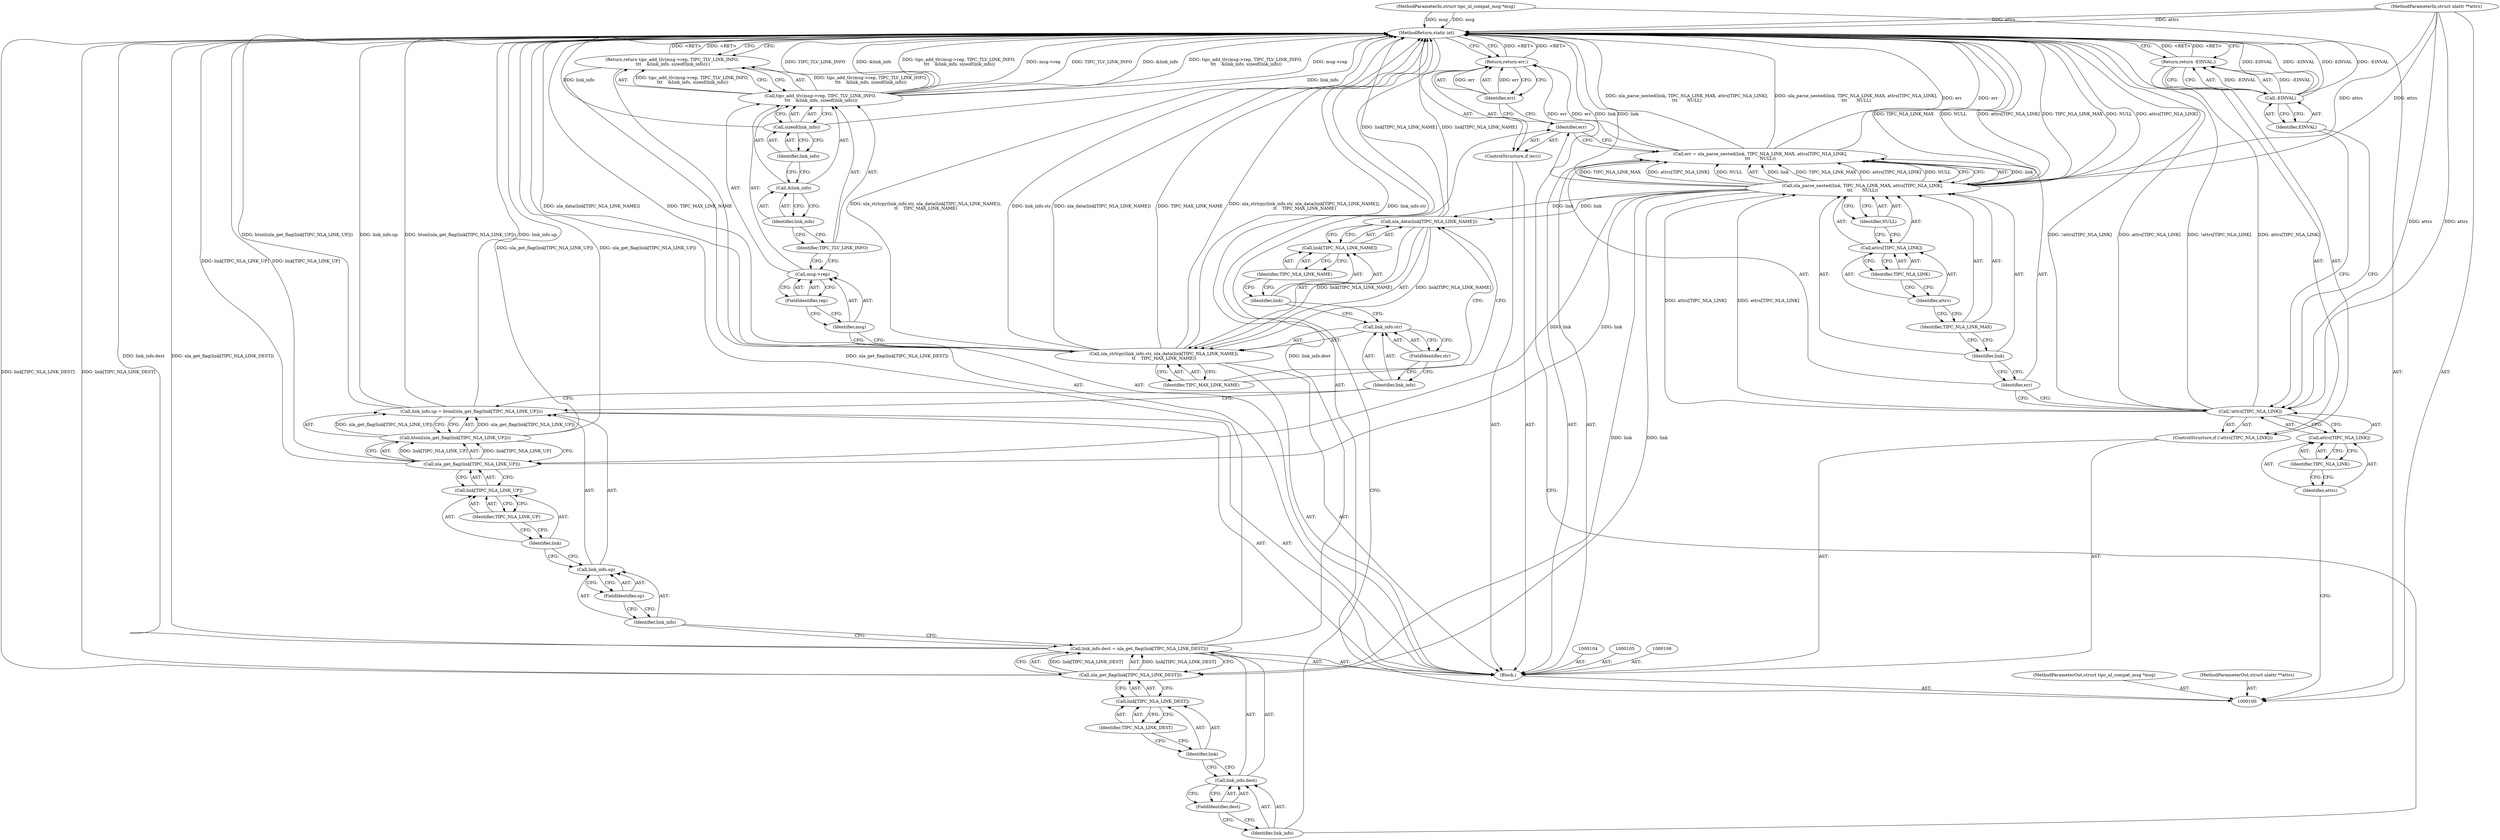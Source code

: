 digraph "0_linux_5d2be1422e02ccd697ccfcd45c85b4a26e6178e2" {
"1000164" [label="(MethodReturn,static int)"];
"1000101" [label="(MethodParameterIn,struct tipc_nl_compat_msg *msg)"];
"1000242" [label="(MethodParameterOut,struct tipc_nl_compat_msg *msg)"];
"1000115" [label="(Call,err = nla_parse_nested(link, TIPC_NLA_LINK_MAX, attrs[TIPC_NLA_LINK],\n\t\t\t       NULL))"];
"1000116" [label="(Identifier,err)"];
"1000118" [label="(Identifier,link)"];
"1000119" [label="(Identifier,TIPC_NLA_LINK_MAX)"];
"1000120" [label="(Call,attrs[TIPC_NLA_LINK])"];
"1000121" [label="(Identifier,attrs)"];
"1000122" [label="(Identifier,TIPC_NLA_LINK)"];
"1000117" [label="(Call,nla_parse_nested(link, TIPC_NLA_LINK_MAX, attrs[TIPC_NLA_LINK],\n\t\t\t       NULL))"];
"1000123" [label="(Identifier,NULL)"];
"1000124" [label="(ControlStructure,if (err))"];
"1000125" [label="(Identifier,err)"];
"1000126" [label="(Return,return err;)"];
"1000127" [label="(Identifier,err)"];
"1000131" [label="(FieldIdentifier,dest)"];
"1000132" [label="(Call,nla_get_flag(link[TIPC_NLA_LINK_DEST]))"];
"1000128" [label="(Call,link_info.dest = nla_get_flag(link[TIPC_NLA_LINK_DEST]))"];
"1000129" [label="(Call,link_info.dest)"];
"1000130" [label="(Identifier,link_info)"];
"1000133" [label="(Call,link[TIPC_NLA_LINK_DEST])"];
"1000134" [label="(Identifier,link)"];
"1000135" [label="(Identifier,TIPC_NLA_LINK_DEST)"];
"1000139" [label="(FieldIdentifier,up)"];
"1000140" [label="(Call,htonl(nla_get_flag(link[TIPC_NLA_LINK_UP])))"];
"1000136" [label="(Call,link_info.up = htonl(nla_get_flag(link[TIPC_NLA_LINK_UP])))"];
"1000137" [label="(Call,link_info.up)"];
"1000138" [label="(Identifier,link_info)"];
"1000141" [label="(Call,nla_get_flag(link[TIPC_NLA_LINK_UP]))"];
"1000142" [label="(Call,link[TIPC_NLA_LINK_UP])"];
"1000143" [label="(Identifier,link)"];
"1000144" [label="(Identifier,TIPC_NLA_LINK_UP)"];
"1000145" [label="(Call,nla_strlcpy(link_info.str, nla_data(link[TIPC_NLA_LINK_NAME]),\n\t\t    TIPC_MAX_LINK_NAME))"];
"1000146" [label="(Call,link_info.str)"];
"1000147" [label="(Identifier,link_info)"];
"1000148" [label="(FieldIdentifier,str)"];
"1000149" [label="(Call,nla_data(link[TIPC_NLA_LINK_NAME]))"];
"1000150" [label="(Call,link[TIPC_NLA_LINK_NAME])"];
"1000151" [label="(Identifier,link)"];
"1000152" [label="(Identifier,TIPC_NLA_LINK_NAME)"];
"1000153" [label="(Identifier,TIPC_MAX_LINK_NAME)"];
"1000102" [label="(MethodParameterIn,struct nlattr **attrs)"];
"1000243" [label="(MethodParameterOut,struct nlattr **attrs)"];
"1000154" [label="(Return,return tipc_add_tlv(msg->rep, TIPC_TLV_LINK_INFO,\n \t\t\t    &link_info, sizeof(link_info));)"];
"1000156" [label="(Call,msg->rep)"];
"1000157" [label="(Identifier,msg)"];
"1000158" [label="(FieldIdentifier,rep)"];
"1000159" [label="(Identifier,TIPC_TLV_LINK_INFO)"];
"1000155" [label="(Call,tipc_add_tlv(msg->rep, TIPC_TLV_LINK_INFO,\n \t\t\t    &link_info, sizeof(link_info)))"];
"1000162" [label="(Call,sizeof(link_info))"];
"1000163" [label="(Identifier,link_info)"];
"1000160" [label="(Call,&link_info)"];
"1000161" [label="(Identifier,link_info)"];
"1000103" [label="(Block,)"];
"1000107" [label="(ControlStructure,if (!attrs[TIPC_NLA_LINK]))"];
"1000111" [label="(Identifier,TIPC_NLA_LINK)"];
"1000108" [label="(Call,!attrs[TIPC_NLA_LINK])"];
"1000109" [label="(Call,attrs[TIPC_NLA_LINK])"];
"1000110" [label="(Identifier,attrs)"];
"1000114" [label="(Identifier,EINVAL)"];
"1000112" [label="(Return,return -EINVAL;)"];
"1000113" [label="(Call,-EINVAL)"];
"1000164" -> "1000100"  [label="AST: "];
"1000164" -> "1000112"  [label="CFG: "];
"1000164" -> "1000126"  [label="CFG: "];
"1000164" -> "1000154"  [label="CFG: "];
"1000126" -> "1000164"  [label="DDG: <RET>"];
"1000112" -> "1000164"  [label="DDG: <RET>"];
"1000141" -> "1000164"  [label="DDG: link[TIPC_NLA_LINK_UP]"];
"1000108" -> "1000164"  [label="DDG: !attrs[TIPC_NLA_LINK]"];
"1000108" -> "1000164"  [label="DDG: attrs[TIPC_NLA_LINK]"];
"1000136" -> "1000164"  [label="DDG: htonl(nla_get_flag(link[TIPC_NLA_LINK_UP]))"];
"1000136" -> "1000164"  [label="DDG: link_info.up"];
"1000145" -> "1000164"  [label="DDG: nla_data(link[TIPC_NLA_LINK_NAME])"];
"1000145" -> "1000164"  [label="DDG: TIPC_MAX_LINK_NAME"];
"1000145" -> "1000164"  [label="DDG: nla_strlcpy(link_info.str, nla_data(link[TIPC_NLA_LINK_NAME]),\n\t\t    TIPC_MAX_LINK_NAME)"];
"1000145" -> "1000164"  [label="DDG: link_info.str"];
"1000117" -> "1000164"  [label="DDG: link"];
"1000117" -> "1000164"  [label="DDG: TIPC_NLA_LINK_MAX"];
"1000117" -> "1000164"  [label="DDG: NULL"];
"1000117" -> "1000164"  [label="DDG: attrs[TIPC_NLA_LINK]"];
"1000149" -> "1000164"  [label="DDG: link[TIPC_NLA_LINK_NAME]"];
"1000115" -> "1000164"  [label="DDG: err"];
"1000115" -> "1000164"  [label="DDG: nla_parse_nested(link, TIPC_NLA_LINK_MAX, attrs[TIPC_NLA_LINK],\n\t\t\t       NULL)"];
"1000155" -> "1000164"  [label="DDG: TIPC_TLV_LINK_INFO"];
"1000155" -> "1000164"  [label="DDG: &link_info"];
"1000155" -> "1000164"  [label="DDG: tipc_add_tlv(msg->rep, TIPC_TLV_LINK_INFO,\n \t\t\t    &link_info, sizeof(link_info))"];
"1000155" -> "1000164"  [label="DDG: msg->rep"];
"1000113" -> "1000164"  [label="DDG: EINVAL"];
"1000113" -> "1000164"  [label="DDG: -EINVAL"];
"1000128" -> "1000164"  [label="DDG: nla_get_flag(link[TIPC_NLA_LINK_DEST])"];
"1000128" -> "1000164"  [label="DDG: link_info.dest"];
"1000140" -> "1000164"  [label="DDG: nla_get_flag(link[TIPC_NLA_LINK_UP])"];
"1000132" -> "1000164"  [label="DDG: link[TIPC_NLA_LINK_DEST]"];
"1000102" -> "1000164"  [label="DDG: attrs"];
"1000101" -> "1000164"  [label="DDG: msg"];
"1000162" -> "1000164"  [label="DDG: link_info"];
"1000154" -> "1000164"  [label="DDG: <RET>"];
"1000101" -> "1000100"  [label="AST: "];
"1000101" -> "1000164"  [label="DDG: msg"];
"1000242" -> "1000100"  [label="AST: "];
"1000115" -> "1000103"  [label="AST: "];
"1000115" -> "1000117"  [label="CFG: "];
"1000116" -> "1000115"  [label="AST: "];
"1000117" -> "1000115"  [label="AST: "];
"1000125" -> "1000115"  [label="CFG: "];
"1000115" -> "1000164"  [label="DDG: err"];
"1000115" -> "1000164"  [label="DDG: nla_parse_nested(link, TIPC_NLA_LINK_MAX, attrs[TIPC_NLA_LINK],\n\t\t\t       NULL)"];
"1000117" -> "1000115"  [label="DDG: link"];
"1000117" -> "1000115"  [label="DDG: TIPC_NLA_LINK_MAX"];
"1000117" -> "1000115"  [label="DDG: attrs[TIPC_NLA_LINK]"];
"1000117" -> "1000115"  [label="DDG: NULL"];
"1000115" -> "1000126"  [label="DDG: err"];
"1000116" -> "1000115"  [label="AST: "];
"1000116" -> "1000108"  [label="CFG: "];
"1000118" -> "1000116"  [label="CFG: "];
"1000118" -> "1000117"  [label="AST: "];
"1000118" -> "1000116"  [label="CFG: "];
"1000119" -> "1000118"  [label="CFG: "];
"1000119" -> "1000117"  [label="AST: "];
"1000119" -> "1000118"  [label="CFG: "];
"1000121" -> "1000119"  [label="CFG: "];
"1000120" -> "1000117"  [label="AST: "];
"1000120" -> "1000122"  [label="CFG: "];
"1000121" -> "1000120"  [label="AST: "];
"1000122" -> "1000120"  [label="AST: "];
"1000123" -> "1000120"  [label="CFG: "];
"1000121" -> "1000120"  [label="AST: "];
"1000121" -> "1000119"  [label="CFG: "];
"1000122" -> "1000121"  [label="CFG: "];
"1000122" -> "1000120"  [label="AST: "];
"1000122" -> "1000121"  [label="CFG: "];
"1000120" -> "1000122"  [label="CFG: "];
"1000117" -> "1000115"  [label="AST: "];
"1000117" -> "1000123"  [label="CFG: "];
"1000118" -> "1000117"  [label="AST: "];
"1000119" -> "1000117"  [label="AST: "];
"1000120" -> "1000117"  [label="AST: "];
"1000123" -> "1000117"  [label="AST: "];
"1000115" -> "1000117"  [label="CFG: "];
"1000117" -> "1000164"  [label="DDG: link"];
"1000117" -> "1000164"  [label="DDG: TIPC_NLA_LINK_MAX"];
"1000117" -> "1000164"  [label="DDG: NULL"];
"1000117" -> "1000164"  [label="DDG: attrs[TIPC_NLA_LINK]"];
"1000117" -> "1000115"  [label="DDG: link"];
"1000117" -> "1000115"  [label="DDG: TIPC_NLA_LINK_MAX"];
"1000117" -> "1000115"  [label="DDG: attrs[TIPC_NLA_LINK]"];
"1000117" -> "1000115"  [label="DDG: NULL"];
"1000108" -> "1000117"  [label="DDG: attrs[TIPC_NLA_LINK]"];
"1000102" -> "1000117"  [label="DDG: attrs"];
"1000117" -> "1000132"  [label="DDG: link"];
"1000117" -> "1000141"  [label="DDG: link"];
"1000117" -> "1000149"  [label="DDG: link"];
"1000123" -> "1000117"  [label="AST: "];
"1000123" -> "1000120"  [label="CFG: "];
"1000117" -> "1000123"  [label="CFG: "];
"1000124" -> "1000103"  [label="AST: "];
"1000125" -> "1000124"  [label="AST: "];
"1000126" -> "1000124"  [label="AST: "];
"1000125" -> "1000124"  [label="AST: "];
"1000125" -> "1000115"  [label="CFG: "];
"1000127" -> "1000125"  [label="CFG: "];
"1000130" -> "1000125"  [label="CFG: "];
"1000126" -> "1000124"  [label="AST: "];
"1000126" -> "1000127"  [label="CFG: "];
"1000127" -> "1000126"  [label="AST: "];
"1000164" -> "1000126"  [label="CFG: "];
"1000126" -> "1000164"  [label="DDG: <RET>"];
"1000127" -> "1000126"  [label="DDG: err"];
"1000115" -> "1000126"  [label="DDG: err"];
"1000127" -> "1000126"  [label="AST: "];
"1000127" -> "1000125"  [label="CFG: "];
"1000126" -> "1000127"  [label="CFG: "];
"1000127" -> "1000126"  [label="DDG: err"];
"1000131" -> "1000129"  [label="AST: "];
"1000131" -> "1000130"  [label="CFG: "];
"1000129" -> "1000131"  [label="CFG: "];
"1000132" -> "1000128"  [label="AST: "];
"1000132" -> "1000133"  [label="CFG: "];
"1000133" -> "1000132"  [label="AST: "];
"1000128" -> "1000132"  [label="CFG: "];
"1000132" -> "1000164"  [label="DDG: link[TIPC_NLA_LINK_DEST]"];
"1000132" -> "1000128"  [label="DDG: link[TIPC_NLA_LINK_DEST]"];
"1000117" -> "1000132"  [label="DDG: link"];
"1000128" -> "1000103"  [label="AST: "];
"1000128" -> "1000132"  [label="CFG: "];
"1000129" -> "1000128"  [label="AST: "];
"1000132" -> "1000128"  [label="AST: "];
"1000138" -> "1000128"  [label="CFG: "];
"1000128" -> "1000164"  [label="DDG: nla_get_flag(link[TIPC_NLA_LINK_DEST])"];
"1000128" -> "1000164"  [label="DDG: link_info.dest"];
"1000132" -> "1000128"  [label="DDG: link[TIPC_NLA_LINK_DEST]"];
"1000129" -> "1000128"  [label="AST: "];
"1000129" -> "1000131"  [label="CFG: "];
"1000130" -> "1000129"  [label="AST: "];
"1000131" -> "1000129"  [label="AST: "];
"1000134" -> "1000129"  [label="CFG: "];
"1000130" -> "1000129"  [label="AST: "];
"1000130" -> "1000125"  [label="CFG: "];
"1000131" -> "1000130"  [label="CFG: "];
"1000133" -> "1000132"  [label="AST: "];
"1000133" -> "1000135"  [label="CFG: "];
"1000134" -> "1000133"  [label="AST: "];
"1000135" -> "1000133"  [label="AST: "];
"1000132" -> "1000133"  [label="CFG: "];
"1000134" -> "1000133"  [label="AST: "];
"1000134" -> "1000129"  [label="CFG: "];
"1000135" -> "1000134"  [label="CFG: "];
"1000135" -> "1000133"  [label="AST: "];
"1000135" -> "1000134"  [label="CFG: "];
"1000133" -> "1000135"  [label="CFG: "];
"1000139" -> "1000137"  [label="AST: "];
"1000139" -> "1000138"  [label="CFG: "];
"1000137" -> "1000139"  [label="CFG: "];
"1000140" -> "1000136"  [label="AST: "];
"1000140" -> "1000141"  [label="CFG: "];
"1000141" -> "1000140"  [label="AST: "];
"1000136" -> "1000140"  [label="CFG: "];
"1000140" -> "1000164"  [label="DDG: nla_get_flag(link[TIPC_NLA_LINK_UP])"];
"1000140" -> "1000136"  [label="DDG: nla_get_flag(link[TIPC_NLA_LINK_UP])"];
"1000141" -> "1000140"  [label="DDG: link[TIPC_NLA_LINK_UP]"];
"1000136" -> "1000103"  [label="AST: "];
"1000136" -> "1000140"  [label="CFG: "];
"1000137" -> "1000136"  [label="AST: "];
"1000140" -> "1000136"  [label="AST: "];
"1000147" -> "1000136"  [label="CFG: "];
"1000136" -> "1000164"  [label="DDG: htonl(nla_get_flag(link[TIPC_NLA_LINK_UP]))"];
"1000136" -> "1000164"  [label="DDG: link_info.up"];
"1000140" -> "1000136"  [label="DDG: nla_get_flag(link[TIPC_NLA_LINK_UP])"];
"1000137" -> "1000136"  [label="AST: "];
"1000137" -> "1000139"  [label="CFG: "];
"1000138" -> "1000137"  [label="AST: "];
"1000139" -> "1000137"  [label="AST: "];
"1000143" -> "1000137"  [label="CFG: "];
"1000138" -> "1000137"  [label="AST: "];
"1000138" -> "1000128"  [label="CFG: "];
"1000139" -> "1000138"  [label="CFG: "];
"1000141" -> "1000140"  [label="AST: "];
"1000141" -> "1000142"  [label="CFG: "];
"1000142" -> "1000141"  [label="AST: "];
"1000140" -> "1000141"  [label="CFG: "];
"1000141" -> "1000164"  [label="DDG: link[TIPC_NLA_LINK_UP]"];
"1000141" -> "1000140"  [label="DDG: link[TIPC_NLA_LINK_UP]"];
"1000117" -> "1000141"  [label="DDG: link"];
"1000142" -> "1000141"  [label="AST: "];
"1000142" -> "1000144"  [label="CFG: "];
"1000143" -> "1000142"  [label="AST: "];
"1000144" -> "1000142"  [label="AST: "];
"1000141" -> "1000142"  [label="CFG: "];
"1000143" -> "1000142"  [label="AST: "];
"1000143" -> "1000137"  [label="CFG: "];
"1000144" -> "1000143"  [label="CFG: "];
"1000144" -> "1000142"  [label="AST: "];
"1000144" -> "1000143"  [label="CFG: "];
"1000142" -> "1000144"  [label="CFG: "];
"1000145" -> "1000103"  [label="AST: "];
"1000145" -> "1000153"  [label="CFG: "];
"1000146" -> "1000145"  [label="AST: "];
"1000149" -> "1000145"  [label="AST: "];
"1000153" -> "1000145"  [label="AST: "];
"1000157" -> "1000145"  [label="CFG: "];
"1000145" -> "1000164"  [label="DDG: nla_data(link[TIPC_NLA_LINK_NAME])"];
"1000145" -> "1000164"  [label="DDG: TIPC_MAX_LINK_NAME"];
"1000145" -> "1000164"  [label="DDG: nla_strlcpy(link_info.str, nla_data(link[TIPC_NLA_LINK_NAME]),\n\t\t    TIPC_MAX_LINK_NAME)"];
"1000145" -> "1000164"  [label="DDG: link_info.str"];
"1000149" -> "1000145"  [label="DDG: link[TIPC_NLA_LINK_NAME]"];
"1000146" -> "1000145"  [label="AST: "];
"1000146" -> "1000148"  [label="CFG: "];
"1000147" -> "1000146"  [label="AST: "];
"1000148" -> "1000146"  [label="AST: "];
"1000151" -> "1000146"  [label="CFG: "];
"1000147" -> "1000146"  [label="AST: "];
"1000147" -> "1000136"  [label="CFG: "];
"1000148" -> "1000147"  [label="CFG: "];
"1000148" -> "1000146"  [label="AST: "];
"1000148" -> "1000147"  [label="CFG: "];
"1000146" -> "1000148"  [label="CFG: "];
"1000149" -> "1000145"  [label="AST: "];
"1000149" -> "1000150"  [label="CFG: "];
"1000150" -> "1000149"  [label="AST: "];
"1000153" -> "1000149"  [label="CFG: "];
"1000149" -> "1000164"  [label="DDG: link[TIPC_NLA_LINK_NAME]"];
"1000149" -> "1000145"  [label="DDG: link[TIPC_NLA_LINK_NAME]"];
"1000117" -> "1000149"  [label="DDG: link"];
"1000150" -> "1000149"  [label="AST: "];
"1000150" -> "1000152"  [label="CFG: "];
"1000151" -> "1000150"  [label="AST: "];
"1000152" -> "1000150"  [label="AST: "];
"1000149" -> "1000150"  [label="CFG: "];
"1000151" -> "1000150"  [label="AST: "];
"1000151" -> "1000146"  [label="CFG: "];
"1000152" -> "1000151"  [label="CFG: "];
"1000152" -> "1000150"  [label="AST: "];
"1000152" -> "1000151"  [label="CFG: "];
"1000150" -> "1000152"  [label="CFG: "];
"1000153" -> "1000145"  [label="AST: "];
"1000153" -> "1000149"  [label="CFG: "];
"1000145" -> "1000153"  [label="CFG: "];
"1000102" -> "1000100"  [label="AST: "];
"1000102" -> "1000164"  [label="DDG: attrs"];
"1000102" -> "1000108"  [label="DDG: attrs"];
"1000102" -> "1000117"  [label="DDG: attrs"];
"1000243" -> "1000100"  [label="AST: "];
"1000154" -> "1000103"  [label="AST: "];
"1000154" -> "1000155"  [label="CFG: "];
"1000155" -> "1000154"  [label="AST: "];
"1000164" -> "1000154"  [label="CFG: "];
"1000154" -> "1000164"  [label="DDG: <RET>"];
"1000155" -> "1000154"  [label="DDG: tipc_add_tlv(msg->rep, TIPC_TLV_LINK_INFO,\n \t\t\t    &link_info, sizeof(link_info))"];
"1000156" -> "1000155"  [label="AST: "];
"1000156" -> "1000158"  [label="CFG: "];
"1000157" -> "1000156"  [label="AST: "];
"1000158" -> "1000156"  [label="AST: "];
"1000159" -> "1000156"  [label="CFG: "];
"1000157" -> "1000156"  [label="AST: "];
"1000157" -> "1000145"  [label="CFG: "];
"1000158" -> "1000157"  [label="CFG: "];
"1000158" -> "1000156"  [label="AST: "];
"1000158" -> "1000157"  [label="CFG: "];
"1000156" -> "1000158"  [label="CFG: "];
"1000159" -> "1000155"  [label="AST: "];
"1000159" -> "1000156"  [label="CFG: "];
"1000161" -> "1000159"  [label="CFG: "];
"1000155" -> "1000154"  [label="AST: "];
"1000155" -> "1000162"  [label="CFG: "];
"1000156" -> "1000155"  [label="AST: "];
"1000159" -> "1000155"  [label="AST: "];
"1000160" -> "1000155"  [label="AST: "];
"1000162" -> "1000155"  [label="AST: "];
"1000154" -> "1000155"  [label="CFG: "];
"1000155" -> "1000164"  [label="DDG: TIPC_TLV_LINK_INFO"];
"1000155" -> "1000164"  [label="DDG: &link_info"];
"1000155" -> "1000164"  [label="DDG: tipc_add_tlv(msg->rep, TIPC_TLV_LINK_INFO,\n \t\t\t    &link_info, sizeof(link_info))"];
"1000155" -> "1000164"  [label="DDG: msg->rep"];
"1000155" -> "1000154"  [label="DDG: tipc_add_tlv(msg->rep, TIPC_TLV_LINK_INFO,\n \t\t\t    &link_info, sizeof(link_info))"];
"1000162" -> "1000155"  [label="AST: "];
"1000162" -> "1000163"  [label="CFG: "];
"1000163" -> "1000162"  [label="AST: "];
"1000155" -> "1000162"  [label="CFG: "];
"1000162" -> "1000164"  [label="DDG: link_info"];
"1000163" -> "1000162"  [label="AST: "];
"1000163" -> "1000160"  [label="CFG: "];
"1000162" -> "1000163"  [label="CFG: "];
"1000160" -> "1000155"  [label="AST: "];
"1000160" -> "1000161"  [label="CFG: "];
"1000161" -> "1000160"  [label="AST: "];
"1000163" -> "1000160"  [label="CFG: "];
"1000161" -> "1000160"  [label="AST: "];
"1000161" -> "1000159"  [label="CFG: "];
"1000160" -> "1000161"  [label="CFG: "];
"1000103" -> "1000100"  [label="AST: "];
"1000104" -> "1000103"  [label="AST: "];
"1000105" -> "1000103"  [label="AST: "];
"1000106" -> "1000103"  [label="AST: "];
"1000107" -> "1000103"  [label="AST: "];
"1000115" -> "1000103"  [label="AST: "];
"1000124" -> "1000103"  [label="AST: "];
"1000128" -> "1000103"  [label="AST: "];
"1000136" -> "1000103"  [label="AST: "];
"1000145" -> "1000103"  [label="AST: "];
"1000154" -> "1000103"  [label="AST: "];
"1000107" -> "1000103"  [label="AST: "];
"1000108" -> "1000107"  [label="AST: "];
"1000112" -> "1000107"  [label="AST: "];
"1000111" -> "1000109"  [label="AST: "];
"1000111" -> "1000110"  [label="CFG: "];
"1000109" -> "1000111"  [label="CFG: "];
"1000108" -> "1000107"  [label="AST: "];
"1000108" -> "1000109"  [label="CFG: "];
"1000109" -> "1000108"  [label="AST: "];
"1000114" -> "1000108"  [label="CFG: "];
"1000116" -> "1000108"  [label="CFG: "];
"1000108" -> "1000164"  [label="DDG: !attrs[TIPC_NLA_LINK]"];
"1000108" -> "1000164"  [label="DDG: attrs[TIPC_NLA_LINK]"];
"1000102" -> "1000108"  [label="DDG: attrs"];
"1000108" -> "1000117"  [label="DDG: attrs[TIPC_NLA_LINK]"];
"1000109" -> "1000108"  [label="AST: "];
"1000109" -> "1000111"  [label="CFG: "];
"1000110" -> "1000109"  [label="AST: "];
"1000111" -> "1000109"  [label="AST: "];
"1000108" -> "1000109"  [label="CFG: "];
"1000110" -> "1000109"  [label="AST: "];
"1000110" -> "1000100"  [label="CFG: "];
"1000111" -> "1000110"  [label="CFG: "];
"1000114" -> "1000113"  [label="AST: "];
"1000114" -> "1000108"  [label="CFG: "];
"1000113" -> "1000114"  [label="CFG: "];
"1000112" -> "1000107"  [label="AST: "];
"1000112" -> "1000113"  [label="CFG: "];
"1000113" -> "1000112"  [label="AST: "];
"1000164" -> "1000112"  [label="CFG: "];
"1000112" -> "1000164"  [label="DDG: <RET>"];
"1000113" -> "1000112"  [label="DDG: -EINVAL"];
"1000113" -> "1000112"  [label="AST: "];
"1000113" -> "1000114"  [label="CFG: "];
"1000114" -> "1000113"  [label="AST: "];
"1000112" -> "1000113"  [label="CFG: "];
"1000113" -> "1000164"  [label="DDG: EINVAL"];
"1000113" -> "1000164"  [label="DDG: -EINVAL"];
"1000113" -> "1000112"  [label="DDG: -EINVAL"];
}
